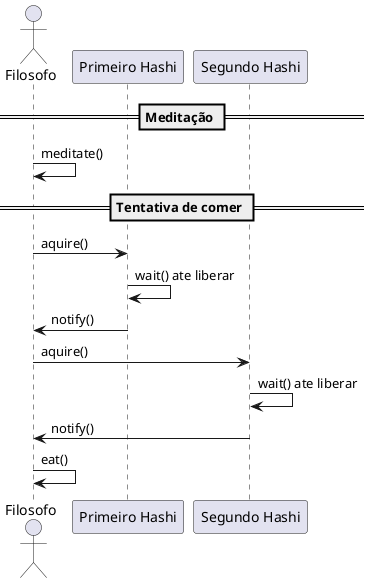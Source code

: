 @startuml
actor Filosofo as Philosopher
participant "Primeiro Hashi" as FirstHashi
participant "Segundo Hashi" as SecondHashi

== Meditação ==
Philosopher -> Philosopher : meditate()

== Tentativa de comer ==
Philosopher -> FirstHashi : aquire()
FirstHashi -> FirstHashi : wait() ate liberar
FirstHashi -> Philosopher : notify()
Philosopher -> SecondHashi : aquire()
SecondHashi -> SecondHashi : wait() ate liberar
SecondHashi -> Philosopher : notify()
Philosopher -> Philosopher : eat()
@enduml
